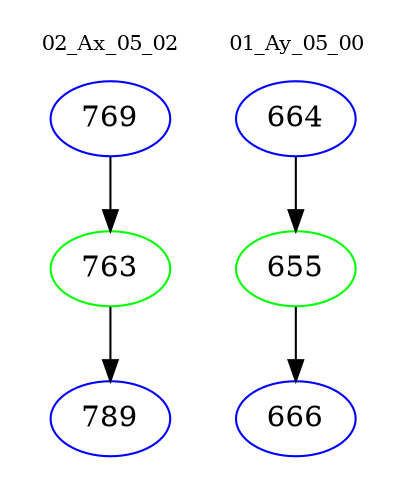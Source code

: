 digraph{
subgraph cluster_0 {
color = white
label = "02_Ax_05_02";
fontsize=10;
T0_769 [label="769", color="blue"]
T0_769 -> T0_763 [color="black"]
T0_763 [label="763", color="green"]
T0_763 -> T0_789 [color="black"]
T0_789 [label="789", color="blue"]
}
subgraph cluster_1 {
color = white
label = "01_Ay_05_00";
fontsize=10;
T1_664 [label="664", color="blue"]
T1_664 -> T1_655 [color="black"]
T1_655 [label="655", color="green"]
T1_655 -> T1_666 [color="black"]
T1_666 [label="666", color="blue"]
}
}
